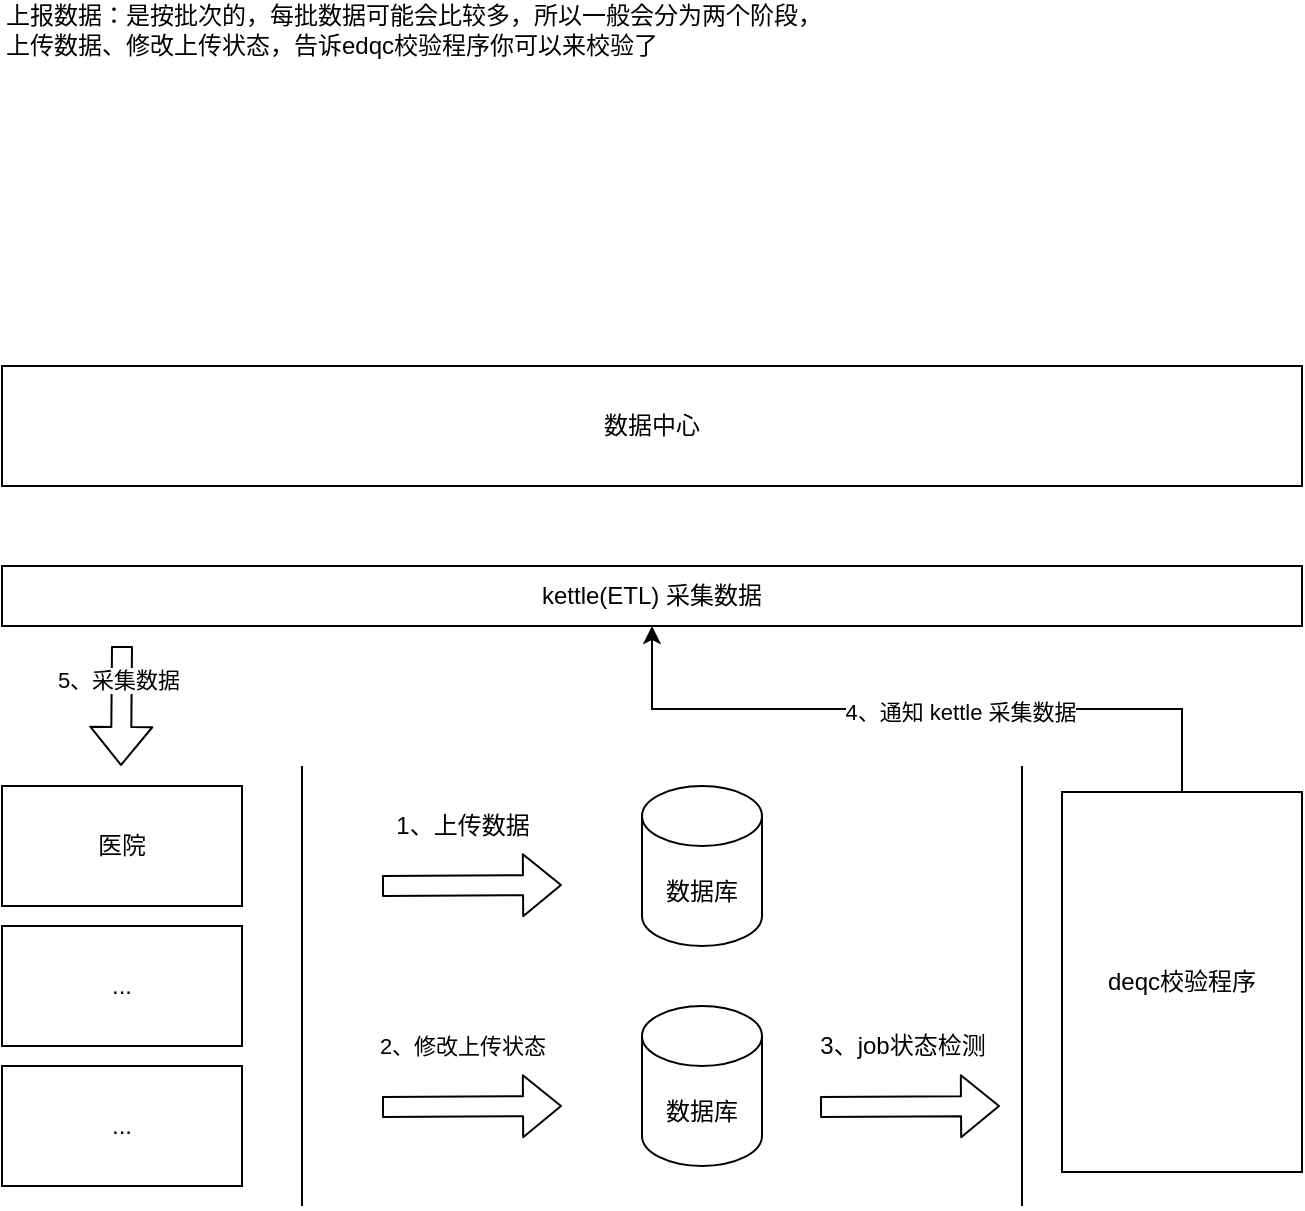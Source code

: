 <mxfile version="14.5.3" type="github">
  <diagram name="Page-1" id="e7e014a7-5840-1c2e-5031-d8a46d1fe8dd">
    <mxGraphModel dx="1127" dy="771" grid="1" gridSize="10" guides="1" tooltips="1" connect="1" arrows="1" fold="1" page="1" pageScale="1" pageWidth="1169" pageHeight="826" background="#ffffff" math="0" shadow="0">
      <root>
        <mxCell id="0" />
        <mxCell id="1" parent="0" />
        <mxCell id="0YEeuuM1pXPuXUxN5WPs-51" value="医院" style="rounded=0;whiteSpace=wrap;html=1;" vertex="1" parent="1">
          <mxGeometry x="110" y="413" width="120" height="60" as="geometry" />
        </mxCell>
        <mxCell id="0YEeuuM1pXPuXUxN5WPs-52" value="..." style="rounded=0;whiteSpace=wrap;html=1;" vertex="1" parent="1">
          <mxGeometry x="110" y="483" width="120" height="60" as="geometry" />
        </mxCell>
        <mxCell id="0YEeuuM1pXPuXUxN5WPs-53" value="..." style="rounded=0;whiteSpace=wrap;html=1;" vertex="1" parent="1">
          <mxGeometry x="110" y="553" width="120" height="60" as="geometry" />
        </mxCell>
        <mxCell id="0YEeuuM1pXPuXUxN5WPs-54" value="数据库" style="shape=cylinder3;whiteSpace=wrap;html=1;boundedLbl=1;backgroundOutline=1;size=15;" vertex="1" parent="1">
          <mxGeometry x="430" y="413" width="60" height="80" as="geometry" />
        </mxCell>
        <mxCell id="0YEeuuM1pXPuXUxN5WPs-58" value="" style="endArrow=none;html=1;" edge="1" parent="1">
          <mxGeometry width="50" height="50" relative="1" as="geometry">
            <mxPoint x="260" y="623" as="sourcePoint" />
            <mxPoint x="260" y="403" as="targetPoint" />
          </mxGeometry>
        </mxCell>
        <mxCell id="0YEeuuM1pXPuXUxN5WPs-61" value="上报数据：是按批次的，每批数据可能会比较多，所以一般会分为两个阶段，&lt;br&gt;上传数据、修改上传状态，告诉edqc校验程序你可以来校验了" style="text;html=1;align=left;verticalAlign=middle;resizable=0;points=[];autosize=1;" vertex="1" parent="1">
          <mxGeometry x="110" y="20" width="420" height="30" as="geometry" />
        </mxCell>
        <mxCell id="0YEeuuM1pXPuXUxN5WPs-62" value="数据库" style="shape=cylinder3;whiteSpace=wrap;html=1;boundedLbl=1;backgroundOutline=1;size=15;" vertex="1" parent="1">
          <mxGeometry x="430" y="523" width="60" height="80" as="geometry" />
        </mxCell>
        <mxCell id="0YEeuuM1pXPuXUxN5WPs-59" value="" style="shape=flexArrow;endArrow=classic;html=1;" edge="1" parent="1">
          <mxGeometry x="300" y="423" width="50" height="50" as="geometry">
            <mxPoint x="300" y="463" as="sourcePoint" />
            <mxPoint x="390" y="462.5" as="targetPoint" />
          </mxGeometry>
        </mxCell>
        <mxCell id="0YEeuuM1pXPuXUxN5WPs-60" value="1、上传数据" style="text;html=1;align=center;verticalAlign=middle;resizable=0;points=[];autosize=1;" vertex="1" parent="1">
          <mxGeometry x="300" y="423" width="80" height="20" as="geometry" />
        </mxCell>
        <mxCell id="0YEeuuM1pXPuXUxN5WPs-63" value="" style="shape=flexArrow;endArrow=classic;html=1;" edge="1" parent="1">
          <mxGeometry x="280" y="543" width="50" height="50" as="geometry">
            <mxPoint x="300" y="573.5" as="sourcePoint" />
            <mxPoint x="390" y="573" as="targetPoint" />
          </mxGeometry>
        </mxCell>
        <mxCell id="0YEeuuM1pXPuXUxN5WPs-64" value="&lt;span style=&quot;font-size: 11px ; background-color: rgb(255 , 255 , 255)&quot;&gt;2、修改上传状态&lt;/span&gt;" style="text;html=1;align=center;verticalAlign=middle;resizable=0;points=[];autosize=1;" vertex="1" parent="1">
          <mxGeometry x="285" y="533" width="110" height="20" as="geometry" />
        </mxCell>
        <mxCell id="0YEeuuM1pXPuXUxN5WPs-68" value="" style="shape=flexArrow;endArrow=classic;html=1;" edge="1" parent="1">
          <mxGeometry x="499" y="543" width="50" height="50" as="geometry">
            <mxPoint x="519" y="573.5" as="sourcePoint" />
            <mxPoint x="609" y="573" as="targetPoint" />
          </mxGeometry>
        </mxCell>
        <mxCell id="0YEeuuM1pXPuXUxN5WPs-69" value="3、job状态检测" style="text;html=1;align=center;verticalAlign=middle;resizable=0;points=[];autosize=1;" vertex="1" parent="1">
          <mxGeometry x="510" y="533" width="100" height="20" as="geometry" />
        </mxCell>
        <mxCell id="0YEeuuM1pXPuXUxN5WPs-70" value="" style="endArrow=none;html=1;" edge="1" parent="1">
          <mxGeometry width="50" height="50" relative="1" as="geometry">
            <mxPoint x="620" y="623" as="sourcePoint" />
            <mxPoint x="620" y="403" as="targetPoint" />
          </mxGeometry>
        </mxCell>
        <mxCell id="0YEeuuM1pXPuXUxN5WPs-76" value="" style="edgeStyle=orthogonalEdgeStyle;rounded=0;orthogonalLoop=1;jettySize=auto;html=1;" edge="1" parent="1" source="0YEeuuM1pXPuXUxN5WPs-71" target="0YEeuuM1pXPuXUxN5WPs-75">
          <mxGeometry relative="1" as="geometry" />
        </mxCell>
        <mxCell id="0YEeuuM1pXPuXUxN5WPs-77" value="4、通知 kettle 采集数据" style="edgeLabel;html=1;align=center;verticalAlign=middle;resizable=0;points=[];" vertex="1" connectable="0" parent="0YEeuuM1pXPuXUxN5WPs-76">
          <mxGeometry x="-0.115" y="1" relative="1" as="geometry">
            <mxPoint x="1" as="offset" />
          </mxGeometry>
        </mxCell>
        <mxCell id="0YEeuuM1pXPuXUxN5WPs-71" value="&lt;span&gt;deqc校验程序&lt;/span&gt;" style="rounded=0;whiteSpace=wrap;html=1;" vertex="1" parent="1">
          <mxGeometry x="640" y="416" width="120" height="190" as="geometry" />
        </mxCell>
        <mxCell id="0YEeuuM1pXPuXUxN5WPs-75" value="kettle(ETL) 采集数据" style="rounded=0;whiteSpace=wrap;html=1;" vertex="1" parent="1">
          <mxGeometry x="110" y="303" width="650" height="30" as="geometry" />
        </mxCell>
        <mxCell id="0YEeuuM1pXPuXUxN5WPs-80" value="" style="shape=flexArrow;endArrow=classic;html=1;" edge="1" parent="1">
          <mxGeometry width="50" height="50" relative="1" as="geometry">
            <mxPoint x="170" y="343" as="sourcePoint" />
            <mxPoint x="169.5" y="403" as="targetPoint" />
          </mxGeometry>
        </mxCell>
        <mxCell id="0YEeuuM1pXPuXUxN5WPs-81" value="5、采集数据" style="edgeLabel;html=1;align=center;verticalAlign=middle;resizable=0;points=[];" vertex="1" connectable="0" parent="0YEeuuM1pXPuXUxN5WPs-80">
          <mxGeometry x="-0.433" y="-2" relative="1" as="geometry">
            <mxPoint as="offset" />
          </mxGeometry>
        </mxCell>
        <mxCell id="0YEeuuM1pXPuXUxN5WPs-82" value="数据中心" style="rounded=0;whiteSpace=wrap;html=1;" vertex="1" parent="1">
          <mxGeometry x="110" y="203" width="650" height="60" as="geometry" />
        </mxCell>
      </root>
    </mxGraphModel>
  </diagram>
</mxfile>
